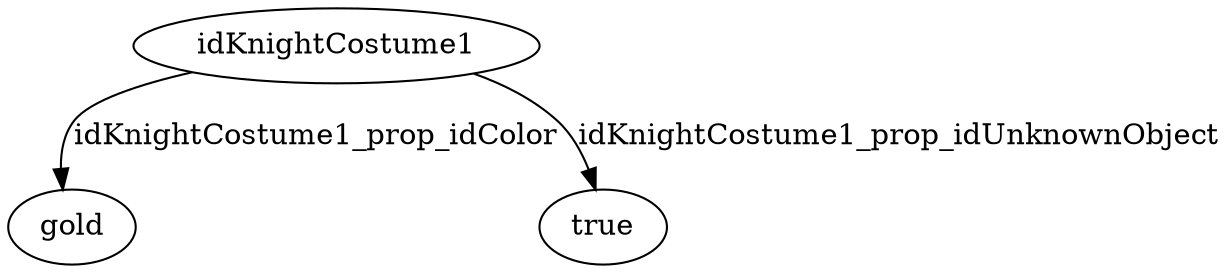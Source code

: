 strict digraph  {
idKnightCostume1 [node_type=entity_node];
gold [node_type=property_node];
true [node_type=property_node];
idKnightCostume1 -> gold  [edge_type=property, label=idKnightCostume1_prop_idColor];
idKnightCostume1 -> true  [edge_type=property, label=idKnightCostume1_prop_idUnknownObject];
}
